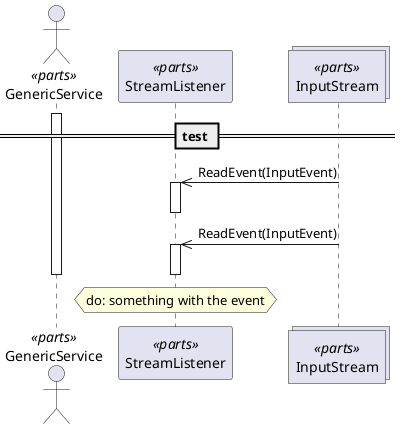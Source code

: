 @startuml Handle event in stream

== test ==

actor "GenericService" as GenericService <<parts>>
participant "StreamListener" as StreamListener <<parts>>
collections "InputStream" as InputStream <<parts>>

activate GenericService
InputStream ->> StreamListener: ReadEvent(InputEvent)
    activate StreamListener
    deactivate StreamListener
InputStream ->> StreamListener: ReadEvent(InputEvent)
    activate StreamListener
    hnote over StreamListener
    do: something with the event
    end hnote
    deactivate StreamListener

deactivate GenericService

@enduml
